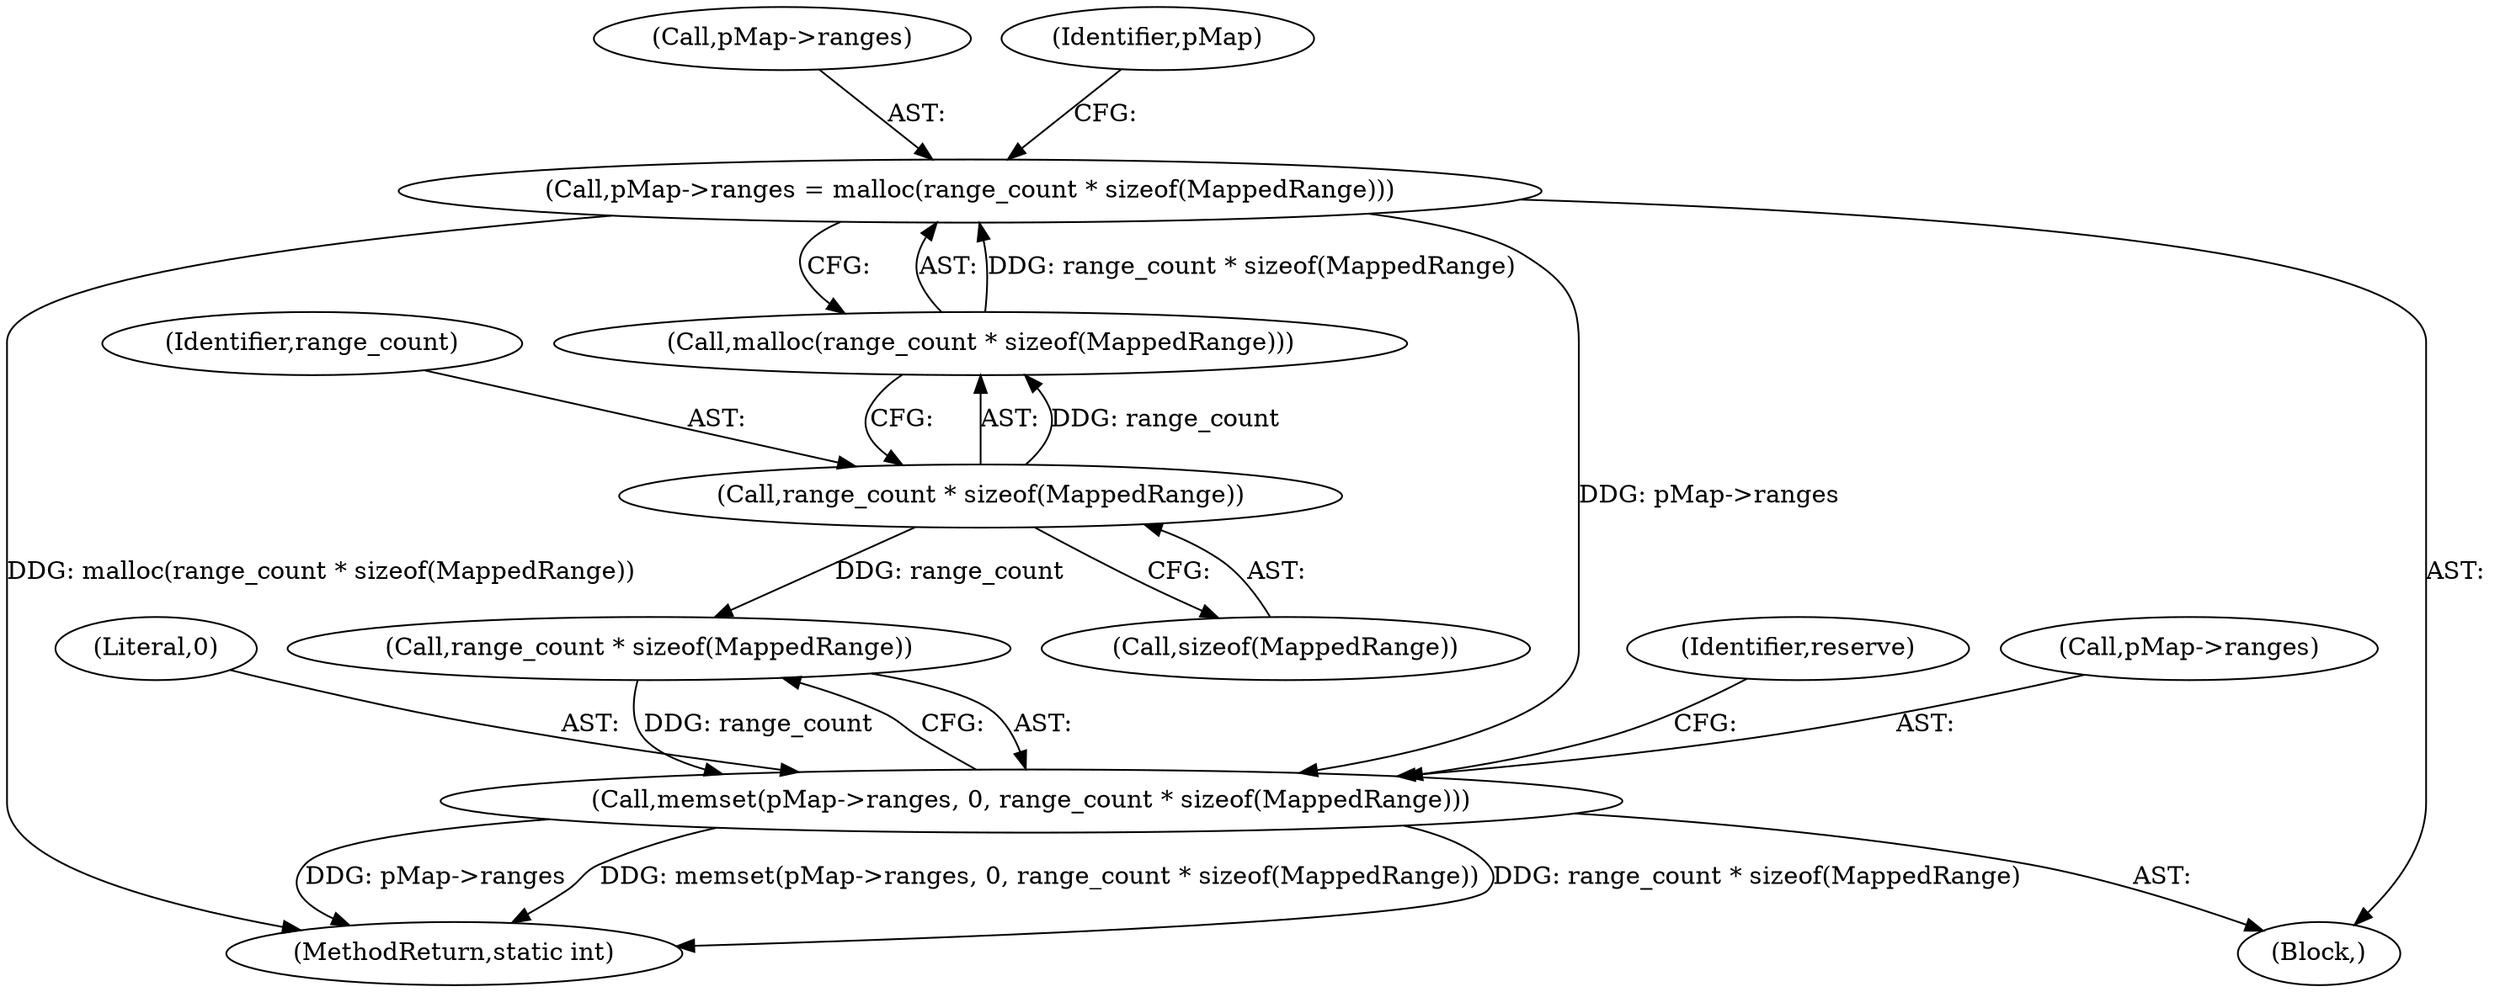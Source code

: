 digraph "0_Android_28a566f7731b4cb76d2a9ba16d997ac5aeb07dad@API" {
"1000180" [label="(Call,pMap->ranges = malloc(range_count * sizeof(MappedRange)))"];
"1000184" [label="(Call,malloc(range_count * sizeof(MappedRange)))"];
"1000185" [label="(Call,range_count * sizeof(MappedRange))"];
"1000189" [label="(Call,memset(pMap->ranges, 0, range_count * sizeof(MappedRange)))"];
"1000187" [label="(Call,sizeof(MappedRange))"];
"1000186" [label="(Identifier,range_count)"];
"1000200" [label="(Identifier,reserve)"];
"1000194" [label="(Call,range_count * sizeof(MappedRange))"];
"1000184" [label="(Call,malloc(range_count * sizeof(MappedRange)))"];
"1000180" [label="(Call,pMap->ranges = malloc(range_count * sizeof(MappedRange)))"];
"1000185" [label="(Call,range_count * sizeof(MappedRange))"];
"1000380" [label="(MethodReturn,static int)"];
"1000103" [label="(Block,)"];
"1000181" [label="(Call,pMap->ranges)"];
"1000189" [label="(Call,memset(pMap->ranges, 0, range_count * sizeof(MappedRange)))"];
"1000191" [label="(Identifier,pMap)"];
"1000190" [label="(Call,pMap->ranges)"];
"1000193" [label="(Literal,0)"];
"1000180" -> "1000103"  [label="AST: "];
"1000180" -> "1000184"  [label="CFG: "];
"1000181" -> "1000180"  [label="AST: "];
"1000184" -> "1000180"  [label="AST: "];
"1000191" -> "1000180"  [label="CFG: "];
"1000180" -> "1000380"  [label="DDG: malloc(range_count * sizeof(MappedRange))"];
"1000184" -> "1000180"  [label="DDG: range_count * sizeof(MappedRange)"];
"1000180" -> "1000189"  [label="DDG: pMap->ranges"];
"1000184" -> "1000185"  [label="CFG: "];
"1000185" -> "1000184"  [label="AST: "];
"1000185" -> "1000184"  [label="DDG: range_count"];
"1000185" -> "1000187"  [label="CFG: "];
"1000186" -> "1000185"  [label="AST: "];
"1000187" -> "1000185"  [label="AST: "];
"1000185" -> "1000194"  [label="DDG: range_count"];
"1000189" -> "1000103"  [label="AST: "];
"1000189" -> "1000194"  [label="CFG: "];
"1000190" -> "1000189"  [label="AST: "];
"1000193" -> "1000189"  [label="AST: "];
"1000194" -> "1000189"  [label="AST: "];
"1000200" -> "1000189"  [label="CFG: "];
"1000189" -> "1000380"  [label="DDG: range_count * sizeof(MappedRange)"];
"1000189" -> "1000380"  [label="DDG: pMap->ranges"];
"1000189" -> "1000380"  [label="DDG: memset(pMap->ranges, 0, range_count * sizeof(MappedRange))"];
"1000194" -> "1000189"  [label="DDG: range_count"];
}
